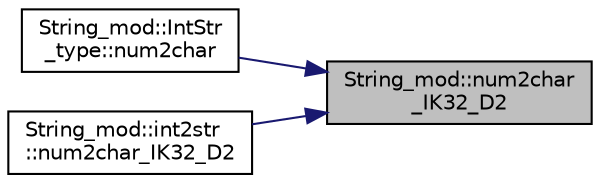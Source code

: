 digraph "String_mod::num2char_IK32_D2"
{
 // LATEX_PDF_SIZE
  edge [fontname="Helvetica",fontsize="10",labelfontname="Helvetica",labelfontsize="10"];
  node [fontname="Helvetica",fontsize="10",shape=record];
  rankdir="RL";
  Node1 [label="String_mod::num2char\l_IK32_D2",height=0.2,width=0.4,color="black", fillcolor="grey75", style="filled", fontcolor="black",tooltip="Convert the input value to string, with the requested format, if provided."];
  Node1 -> Node2 [dir="back",color="midnightblue",fontsize="10",style="solid"];
  Node2 [label="String_mod::IntStr\l_type::num2char",height=0.2,width=0.4,color="black", fillcolor="white", style="filled",URL="$structString__mod_1_1IntStr__type.html#aa012a55045a33ffeaa3d1f997d0ec3d6",tooltip=" "];
  Node1 -> Node3 [dir="back",color="midnightblue",fontsize="10",style="solid"];
  Node3 [label="String_mod::int2str\l::num2char_IK32_D2",height=0.2,width=0.4,color="black", fillcolor="white", style="filled",URL="$interfaceString__mod_1_1int2str.html#ab493d355a9735c1ab32d15f078898e2c",tooltip="Convert the input value to string, with the requested format, if provided."];
}

